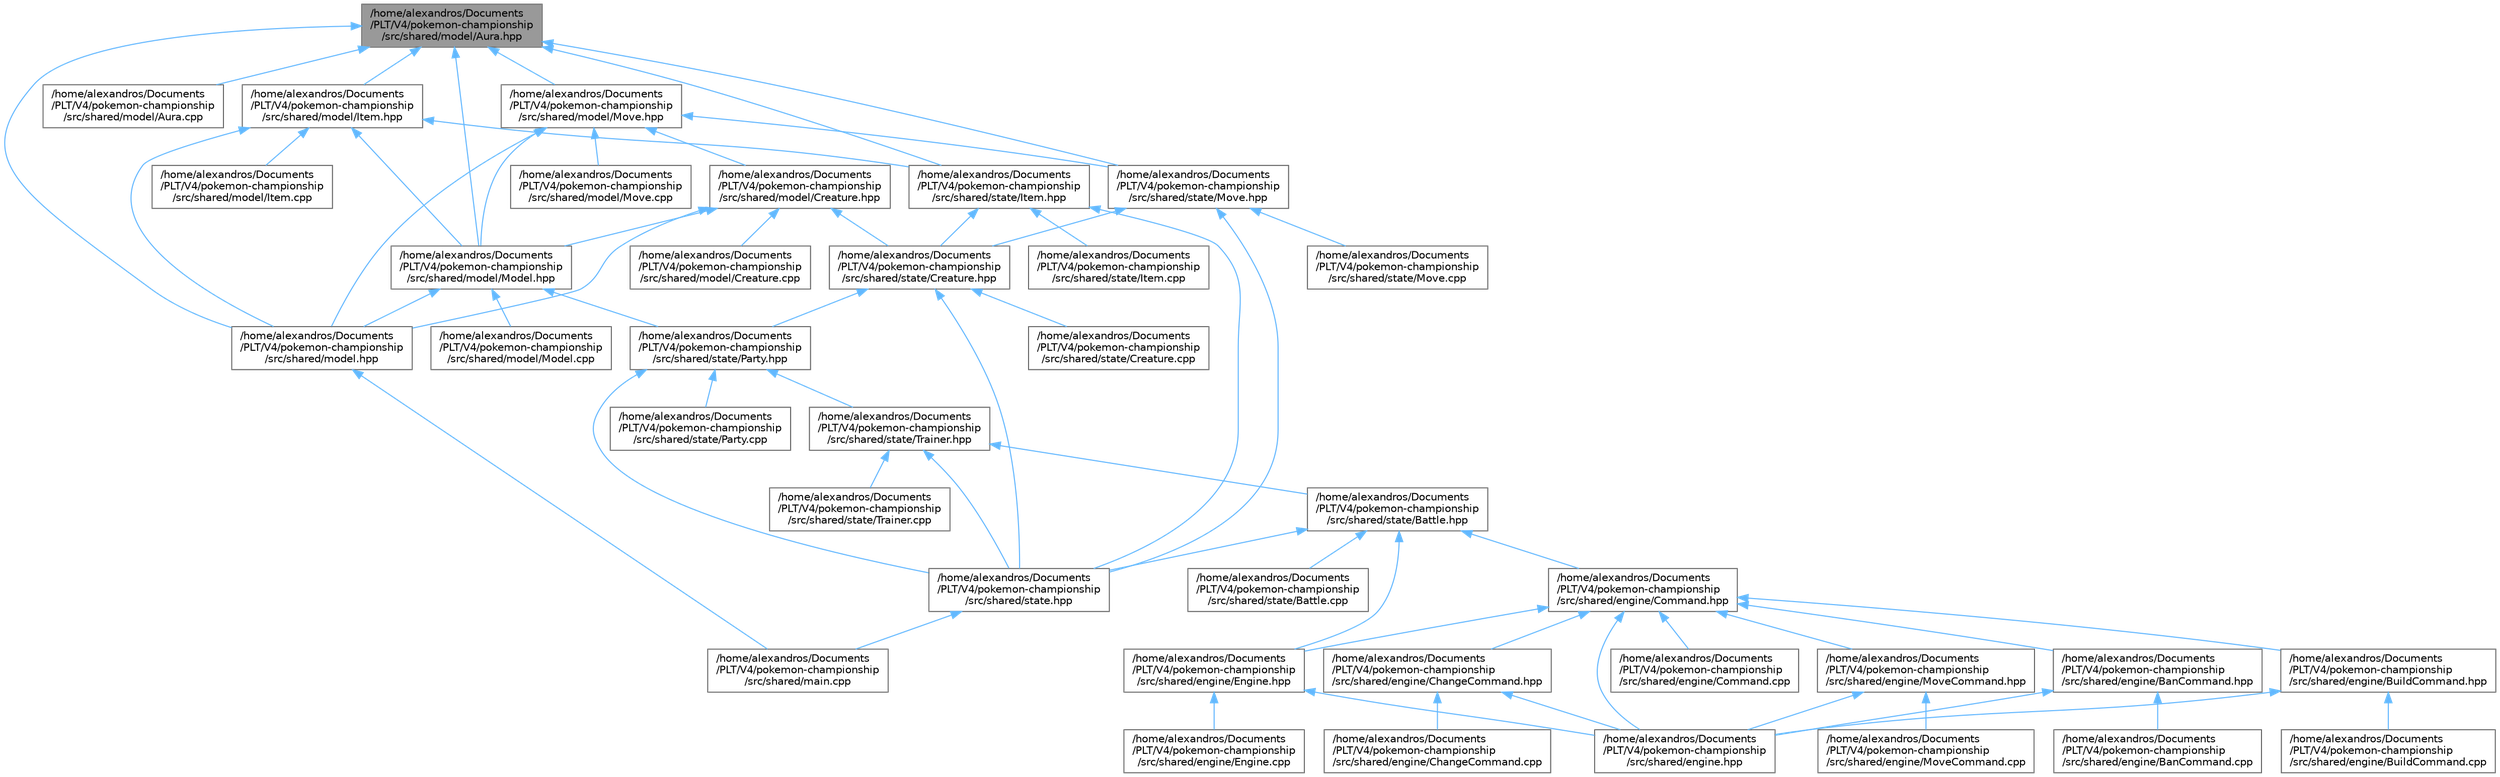 digraph "/home/alexandros/Documents/PLT/V4/pokemon-championship/src/shared/model/Aura.hpp"
{
 // LATEX_PDF_SIZE
  bgcolor="transparent";
  edge [fontname=Helvetica,fontsize=10,labelfontname=Helvetica,labelfontsize=10];
  node [fontname=Helvetica,fontsize=10,shape=box,height=0.2,width=0.4];
  Node1 [label="/home/alexandros/Documents\l/PLT/V4/pokemon-championship\l/src/shared/model/Aura.hpp",height=0.2,width=0.4,color="gray40", fillcolor="grey60", style="filled", fontcolor="black",tooltip=" "];
  Node1 -> Node2 [dir="back",color="steelblue1",style="solid"];
  Node2 [label="/home/alexandros/Documents\l/PLT/V4/pokemon-championship\l/src/shared/model.hpp",height=0.2,width=0.4,color="grey40", fillcolor="white", style="filled",URL="$_model_8hpp.html",tooltip=" "];
  Node2 -> Node3 [dir="back",color="steelblue1",style="solid"];
  Node3 [label="/home/alexandros/Documents\l/PLT/V4/pokemon-championship\l/src/shared/main.cpp",height=0.2,width=0.4,color="grey40", fillcolor="white", style="filled",URL="$shared_2main_8cpp.html",tooltip=" "];
  Node1 -> Node4 [dir="back",color="steelblue1",style="solid"];
  Node4 [label="/home/alexandros/Documents\l/PLT/V4/pokemon-championship\l/src/shared/model/Aura.cpp",height=0.2,width=0.4,color="grey40", fillcolor="white", style="filled",URL="$_aura_8cpp.html",tooltip=" "];
  Node1 -> Node5 [dir="back",color="steelblue1",style="solid"];
  Node5 [label="/home/alexandros/Documents\l/PLT/V4/pokemon-championship\l/src/shared/model/Item.hpp",height=0.2,width=0.4,color="grey40", fillcolor="white", style="filled",URL="$model_2_item_8hpp.html",tooltip=" "];
  Node5 -> Node2 [dir="back",color="steelblue1",style="solid"];
  Node5 -> Node6 [dir="back",color="steelblue1",style="solid"];
  Node6 [label="/home/alexandros/Documents\l/PLT/V4/pokemon-championship\l/src/shared/model/Item.cpp",height=0.2,width=0.4,color="grey40", fillcolor="white", style="filled",URL="$model_2_item_8cpp.html",tooltip=" "];
  Node5 -> Node7 [dir="back",color="steelblue1",style="solid"];
  Node7 [label="/home/alexandros/Documents\l/PLT/V4/pokemon-championship\l/src/shared/model/Model.hpp",height=0.2,width=0.4,color="grey40", fillcolor="white", style="filled",URL="$model_2_model_8hpp.html",tooltip=" "];
  Node7 -> Node2 [dir="back",color="steelblue1",style="solid"];
  Node7 -> Node8 [dir="back",color="steelblue1",style="solid"];
  Node8 [label="/home/alexandros/Documents\l/PLT/V4/pokemon-championship\l/src/shared/model/Model.cpp",height=0.2,width=0.4,color="grey40", fillcolor="white", style="filled",URL="$_model_8cpp.html",tooltip=" "];
  Node7 -> Node9 [dir="back",color="steelblue1",style="solid"];
  Node9 [label="/home/alexandros/Documents\l/PLT/V4/pokemon-championship\l/src/shared/state/Party.hpp",height=0.2,width=0.4,color="grey40", fillcolor="white", style="filled",URL="$_party_8hpp.html",tooltip=" "];
  Node9 -> Node10 [dir="back",color="steelblue1",style="solid"];
  Node10 [label="/home/alexandros/Documents\l/PLT/V4/pokemon-championship\l/src/shared/state.hpp",height=0.2,width=0.4,color="grey40", fillcolor="white", style="filled",URL="$shared_2state_8hpp.html",tooltip=" "];
  Node10 -> Node3 [dir="back",color="steelblue1",style="solid"];
  Node9 -> Node11 [dir="back",color="steelblue1",style="solid"];
  Node11 [label="/home/alexandros/Documents\l/PLT/V4/pokemon-championship\l/src/shared/state/Party.cpp",height=0.2,width=0.4,color="grey40", fillcolor="white", style="filled",URL="$_party_8cpp.html",tooltip=" "];
  Node9 -> Node12 [dir="back",color="steelblue1",style="solid"];
  Node12 [label="/home/alexandros/Documents\l/PLT/V4/pokemon-championship\l/src/shared/state/Trainer.hpp",height=0.2,width=0.4,color="grey40", fillcolor="white", style="filled",URL="$_trainer_8hpp.html",tooltip=" "];
  Node12 -> Node10 [dir="back",color="steelblue1",style="solid"];
  Node12 -> Node13 [dir="back",color="steelblue1",style="solid"];
  Node13 [label="/home/alexandros/Documents\l/PLT/V4/pokemon-championship\l/src/shared/state/Battle.hpp",height=0.2,width=0.4,color="grey40", fillcolor="white", style="filled",URL="$_battle_8hpp.html",tooltip=" "];
  Node13 -> Node14 [dir="back",color="steelblue1",style="solid"];
  Node14 [label="/home/alexandros/Documents\l/PLT/V4/pokemon-championship\l/src/shared/engine/Command.hpp",height=0.2,width=0.4,color="grey40", fillcolor="white", style="filled",URL="$_command_8hpp.html",tooltip=" "];
  Node14 -> Node15 [dir="back",color="steelblue1",style="solid"];
  Node15 [label="/home/alexandros/Documents\l/PLT/V4/pokemon-championship\l/src/shared/engine.hpp",height=0.2,width=0.4,color="grey40", fillcolor="white", style="filled",URL="$engine_8hpp.html",tooltip=" "];
  Node14 -> Node16 [dir="back",color="steelblue1",style="solid"];
  Node16 [label="/home/alexandros/Documents\l/PLT/V4/pokemon-championship\l/src/shared/engine/BanCommand.hpp",height=0.2,width=0.4,color="grey40", fillcolor="white", style="filled",URL="$_ban_command_8hpp.html",tooltip=" "];
  Node16 -> Node15 [dir="back",color="steelblue1",style="solid"];
  Node16 -> Node17 [dir="back",color="steelblue1",style="solid"];
  Node17 [label="/home/alexandros/Documents\l/PLT/V4/pokemon-championship\l/src/shared/engine/BanCommand.cpp",height=0.2,width=0.4,color="grey40", fillcolor="white", style="filled",URL="$_ban_command_8cpp.html",tooltip=" "];
  Node14 -> Node18 [dir="back",color="steelblue1",style="solid"];
  Node18 [label="/home/alexandros/Documents\l/PLT/V4/pokemon-championship\l/src/shared/engine/BuildCommand.hpp",height=0.2,width=0.4,color="grey40", fillcolor="white", style="filled",URL="$_build_command_8hpp.html",tooltip=" "];
  Node18 -> Node15 [dir="back",color="steelblue1",style="solid"];
  Node18 -> Node19 [dir="back",color="steelblue1",style="solid"];
  Node19 [label="/home/alexandros/Documents\l/PLT/V4/pokemon-championship\l/src/shared/engine/BuildCommand.cpp",height=0.2,width=0.4,color="grey40", fillcolor="white", style="filled",URL="$_build_command_8cpp.html",tooltip=" "];
  Node14 -> Node20 [dir="back",color="steelblue1",style="solid"];
  Node20 [label="/home/alexandros/Documents\l/PLT/V4/pokemon-championship\l/src/shared/engine/ChangeCommand.hpp",height=0.2,width=0.4,color="grey40", fillcolor="white", style="filled",URL="$_change_command_8hpp.html",tooltip=" "];
  Node20 -> Node15 [dir="back",color="steelblue1",style="solid"];
  Node20 -> Node21 [dir="back",color="steelblue1",style="solid"];
  Node21 [label="/home/alexandros/Documents\l/PLT/V4/pokemon-championship\l/src/shared/engine/ChangeCommand.cpp",height=0.2,width=0.4,color="grey40", fillcolor="white", style="filled",URL="$_change_command_8cpp.html",tooltip=" "];
  Node14 -> Node22 [dir="back",color="steelblue1",style="solid"];
  Node22 [label="/home/alexandros/Documents\l/PLT/V4/pokemon-championship\l/src/shared/engine/Command.cpp",height=0.2,width=0.4,color="grey40", fillcolor="white", style="filled",URL="$_command_8cpp.html",tooltip=" "];
  Node14 -> Node23 [dir="back",color="steelblue1",style="solid"];
  Node23 [label="/home/alexandros/Documents\l/PLT/V4/pokemon-championship\l/src/shared/engine/Engine.hpp",height=0.2,width=0.4,color="grey40", fillcolor="white", style="filled",URL="$engine_2engine_8hpp.html",tooltip=" "];
  Node23 -> Node15 [dir="back",color="steelblue1",style="solid"];
  Node23 -> Node24 [dir="back",color="steelblue1",style="solid"];
  Node24 [label="/home/alexandros/Documents\l/PLT/V4/pokemon-championship\l/src/shared/engine/Engine.cpp",height=0.2,width=0.4,color="grey40", fillcolor="white", style="filled",URL="$_engine_8cpp.html",tooltip=" "];
  Node14 -> Node25 [dir="back",color="steelblue1",style="solid"];
  Node25 [label="/home/alexandros/Documents\l/PLT/V4/pokemon-championship\l/src/shared/engine/MoveCommand.hpp",height=0.2,width=0.4,color="grey40", fillcolor="white", style="filled",URL="$_move_command_8hpp.html",tooltip=" "];
  Node25 -> Node15 [dir="back",color="steelblue1",style="solid"];
  Node25 -> Node26 [dir="back",color="steelblue1",style="solid"];
  Node26 [label="/home/alexandros/Documents\l/PLT/V4/pokemon-championship\l/src/shared/engine/MoveCommand.cpp",height=0.2,width=0.4,color="grey40", fillcolor="white", style="filled",URL="$_move_command_8cpp.html",tooltip=" "];
  Node13 -> Node23 [dir="back",color="steelblue1",style="solid"];
  Node13 -> Node10 [dir="back",color="steelblue1",style="solid"];
  Node13 -> Node27 [dir="back",color="steelblue1",style="solid"];
  Node27 [label="/home/alexandros/Documents\l/PLT/V4/pokemon-championship\l/src/shared/state/Battle.cpp",height=0.2,width=0.4,color="grey40", fillcolor="white", style="filled",URL="$_battle_8cpp.html",tooltip=" "];
  Node12 -> Node28 [dir="back",color="steelblue1",style="solid"];
  Node28 [label="/home/alexandros/Documents\l/PLT/V4/pokemon-championship\l/src/shared/state/Trainer.cpp",height=0.2,width=0.4,color="grey40", fillcolor="white", style="filled",URL="$_trainer_8cpp.html",tooltip=" "];
  Node5 -> Node29 [dir="back",color="steelblue1",style="solid"];
  Node29 [label="/home/alexandros/Documents\l/PLT/V4/pokemon-championship\l/src/shared/state/Item.hpp",height=0.2,width=0.4,color="grey40", fillcolor="white", style="filled",URL="$state_2_item_8hpp.html",tooltip=" "];
  Node29 -> Node10 [dir="back",color="steelblue1",style="solid"];
  Node29 -> Node30 [dir="back",color="steelblue1",style="solid"];
  Node30 [label="/home/alexandros/Documents\l/PLT/V4/pokemon-championship\l/src/shared/state/Creature.hpp",height=0.2,width=0.4,color="grey40", fillcolor="white", style="filled",URL="$state_2_creature_8hpp.html",tooltip=" "];
  Node30 -> Node10 [dir="back",color="steelblue1",style="solid"];
  Node30 -> Node31 [dir="back",color="steelblue1",style="solid"];
  Node31 [label="/home/alexandros/Documents\l/PLT/V4/pokemon-championship\l/src/shared/state/Creature.cpp",height=0.2,width=0.4,color="grey40", fillcolor="white", style="filled",URL="$state_2_creature_8cpp.html",tooltip=" "];
  Node30 -> Node9 [dir="back",color="steelblue1",style="solid"];
  Node29 -> Node32 [dir="back",color="steelblue1",style="solid"];
  Node32 [label="/home/alexandros/Documents\l/PLT/V4/pokemon-championship\l/src/shared/state/Item.cpp",height=0.2,width=0.4,color="grey40", fillcolor="white", style="filled",URL="$state_2_item_8cpp.html",tooltip=" "];
  Node1 -> Node7 [dir="back",color="steelblue1",style="solid"];
  Node1 -> Node33 [dir="back",color="steelblue1",style="solid"];
  Node33 [label="/home/alexandros/Documents\l/PLT/V4/pokemon-championship\l/src/shared/model/Move.hpp",height=0.2,width=0.4,color="grey40", fillcolor="white", style="filled",URL="$model_2_move_8hpp.html",tooltip=" "];
  Node33 -> Node2 [dir="back",color="steelblue1",style="solid"];
  Node33 -> Node34 [dir="back",color="steelblue1",style="solid"];
  Node34 [label="/home/alexandros/Documents\l/PLT/V4/pokemon-championship\l/src/shared/model/Creature.hpp",height=0.2,width=0.4,color="grey40", fillcolor="white", style="filled",URL="$model_2_creature_8hpp.html",tooltip=" "];
  Node34 -> Node2 [dir="back",color="steelblue1",style="solid"];
  Node34 -> Node35 [dir="back",color="steelblue1",style="solid"];
  Node35 [label="/home/alexandros/Documents\l/PLT/V4/pokemon-championship\l/src/shared/model/Creature.cpp",height=0.2,width=0.4,color="grey40", fillcolor="white", style="filled",URL="$model_2_creature_8cpp.html",tooltip=" "];
  Node34 -> Node7 [dir="back",color="steelblue1",style="solid"];
  Node34 -> Node30 [dir="back",color="steelblue1",style="solid"];
  Node33 -> Node7 [dir="back",color="steelblue1",style="solid"];
  Node33 -> Node36 [dir="back",color="steelblue1",style="solid"];
  Node36 [label="/home/alexandros/Documents\l/PLT/V4/pokemon-championship\l/src/shared/model/Move.cpp",height=0.2,width=0.4,color="grey40", fillcolor="white", style="filled",URL="$model_2_move_8cpp.html",tooltip=" "];
  Node33 -> Node37 [dir="back",color="steelblue1",style="solid"];
  Node37 [label="/home/alexandros/Documents\l/PLT/V4/pokemon-championship\l/src/shared/state/Move.hpp",height=0.2,width=0.4,color="grey40", fillcolor="white", style="filled",URL="$state_2_move_8hpp.html",tooltip=" "];
  Node37 -> Node10 [dir="back",color="steelblue1",style="solid"];
  Node37 -> Node30 [dir="back",color="steelblue1",style="solid"];
  Node37 -> Node38 [dir="back",color="steelblue1",style="solid"];
  Node38 [label="/home/alexandros/Documents\l/PLT/V4/pokemon-championship\l/src/shared/state/Move.cpp",height=0.2,width=0.4,color="grey40", fillcolor="white", style="filled",URL="$state_2_move_8cpp.html",tooltip=" "];
  Node1 -> Node29 [dir="back",color="steelblue1",style="solid"];
  Node1 -> Node37 [dir="back",color="steelblue1",style="solid"];
}
